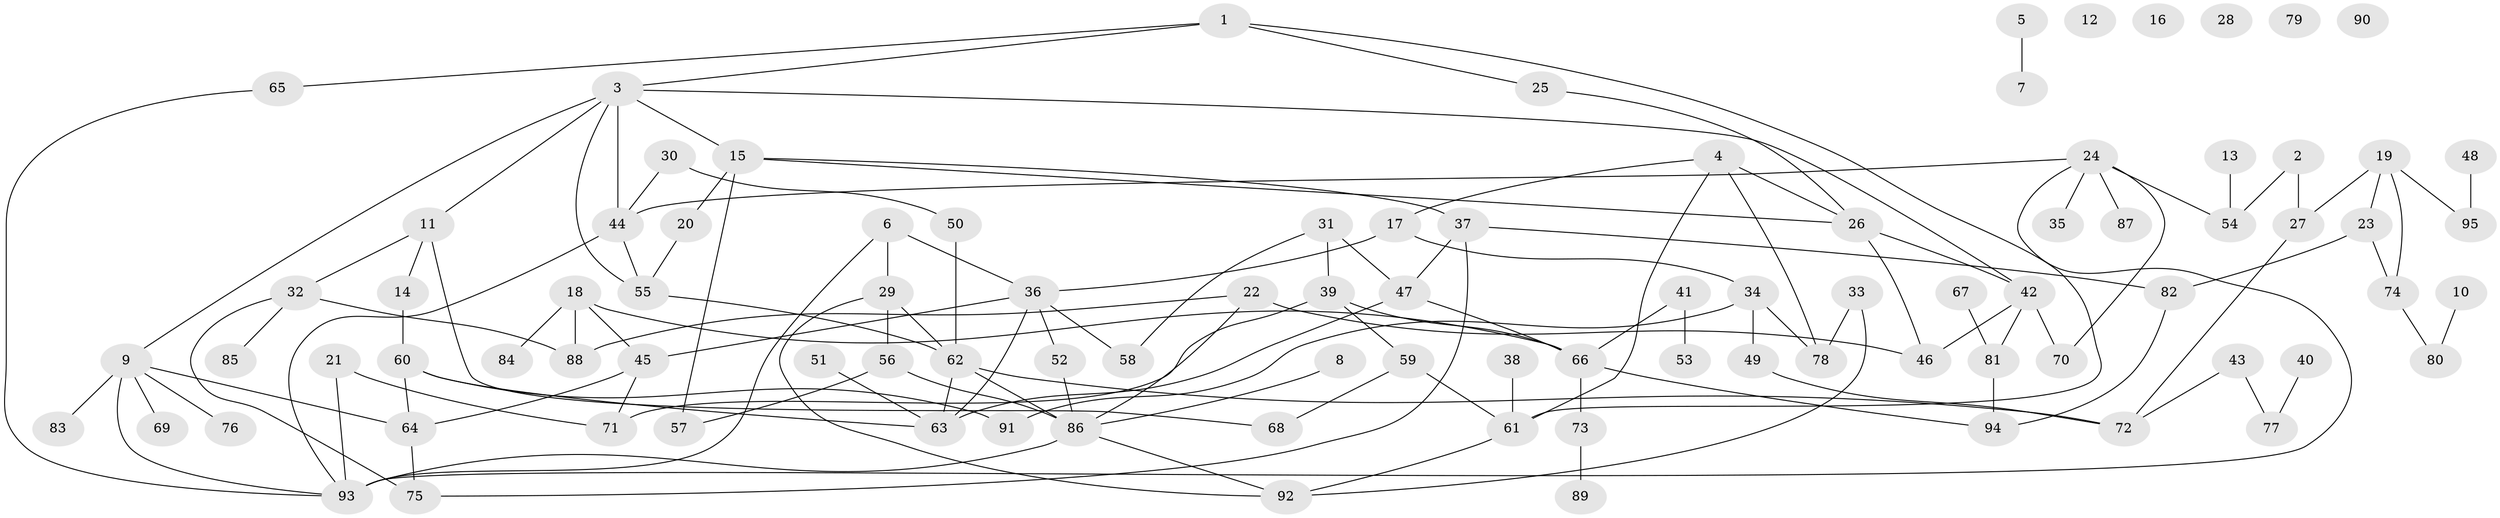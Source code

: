 // coarse degree distribution, {3: 0.08695652173913043, 8: 0.08695652173913043, 2: 0.2608695652173913, 4: 0.08695652173913043, 1: 0.2608695652173913, 10: 0.043478260869565216, 7: 0.043478260869565216, 9: 0.08695652173913043, 11: 0.043478260869565216}
// Generated by graph-tools (version 1.1) at 2025/35/03/04/25 23:35:55]
// undirected, 95 vertices, 133 edges
graph export_dot {
  node [color=gray90,style=filled];
  1;
  2;
  3;
  4;
  5;
  6;
  7;
  8;
  9;
  10;
  11;
  12;
  13;
  14;
  15;
  16;
  17;
  18;
  19;
  20;
  21;
  22;
  23;
  24;
  25;
  26;
  27;
  28;
  29;
  30;
  31;
  32;
  33;
  34;
  35;
  36;
  37;
  38;
  39;
  40;
  41;
  42;
  43;
  44;
  45;
  46;
  47;
  48;
  49;
  50;
  51;
  52;
  53;
  54;
  55;
  56;
  57;
  58;
  59;
  60;
  61;
  62;
  63;
  64;
  65;
  66;
  67;
  68;
  69;
  70;
  71;
  72;
  73;
  74;
  75;
  76;
  77;
  78;
  79;
  80;
  81;
  82;
  83;
  84;
  85;
  86;
  87;
  88;
  89;
  90;
  91;
  92;
  93;
  94;
  95;
  1 -- 3;
  1 -- 25;
  1 -- 61;
  1 -- 65;
  2 -- 27;
  2 -- 54;
  3 -- 9;
  3 -- 11;
  3 -- 15;
  3 -- 42;
  3 -- 44;
  3 -- 55;
  4 -- 17;
  4 -- 26;
  4 -- 61;
  4 -- 78;
  5 -- 7;
  6 -- 29;
  6 -- 36;
  6 -- 93;
  8 -- 86;
  9 -- 64;
  9 -- 69;
  9 -- 76;
  9 -- 83;
  9 -- 93;
  10 -- 80;
  11 -- 14;
  11 -- 32;
  11 -- 68;
  13 -- 54;
  14 -- 60;
  15 -- 20;
  15 -- 26;
  15 -- 37;
  15 -- 57;
  17 -- 34;
  17 -- 36;
  18 -- 45;
  18 -- 66;
  18 -- 84;
  18 -- 88;
  19 -- 23;
  19 -- 27;
  19 -- 74;
  19 -- 95;
  20 -- 55;
  21 -- 71;
  21 -- 93;
  22 -- 46;
  22 -- 86;
  22 -- 88;
  23 -- 74;
  23 -- 82;
  24 -- 35;
  24 -- 44;
  24 -- 54;
  24 -- 70;
  24 -- 87;
  24 -- 93;
  25 -- 26;
  26 -- 42;
  26 -- 46;
  27 -- 72;
  29 -- 56;
  29 -- 62;
  29 -- 92;
  30 -- 44;
  30 -- 50;
  31 -- 39;
  31 -- 47;
  31 -- 58;
  32 -- 75;
  32 -- 85;
  32 -- 88;
  33 -- 78;
  33 -- 92;
  34 -- 49;
  34 -- 78;
  34 -- 91;
  36 -- 45;
  36 -- 52;
  36 -- 58;
  36 -- 63;
  37 -- 47;
  37 -- 75;
  37 -- 82;
  38 -- 61;
  39 -- 59;
  39 -- 66;
  39 -- 71;
  40 -- 77;
  41 -- 53;
  41 -- 66;
  42 -- 46;
  42 -- 70;
  42 -- 81;
  43 -- 72;
  43 -- 77;
  44 -- 55;
  44 -- 93;
  45 -- 64;
  45 -- 71;
  47 -- 63;
  47 -- 66;
  48 -- 95;
  49 -- 72;
  50 -- 62;
  51 -- 63;
  52 -- 86;
  55 -- 62;
  56 -- 57;
  56 -- 86;
  59 -- 61;
  59 -- 68;
  60 -- 63;
  60 -- 64;
  60 -- 91;
  61 -- 92;
  62 -- 63;
  62 -- 72;
  62 -- 86;
  64 -- 75;
  65 -- 93;
  66 -- 73;
  66 -- 94;
  67 -- 81;
  73 -- 89;
  74 -- 80;
  81 -- 94;
  82 -- 94;
  86 -- 92;
  86 -- 93;
}
